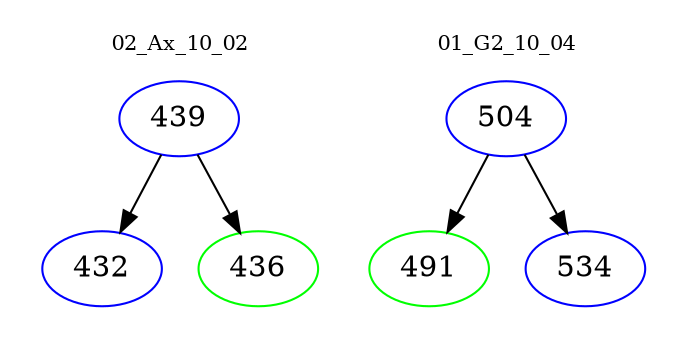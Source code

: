 digraph{
subgraph cluster_0 {
color = white
label = "02_Ax_10_02";
fontsize=10;
T0_439 [label="439", color="blue"]
T0_439 -> T0_432 [color="black"]
T0_432 [label="432", color="blue"]
T0_439 -> T0_436 [color="black"]
T0_436 [label="436", color="green"]
}
subgraph cluster_1 {
color = white
label = "01_G2_10_04";
fontsize=10;
T1_504 [label="504", color="blue"]
T1_504 -> T1_491 [color="black"]
T1_491 [label="491", color="green"]
T1_504 -> T1_534 [color="black"]
T1_534 [label="534", color="blue"]
}
}
